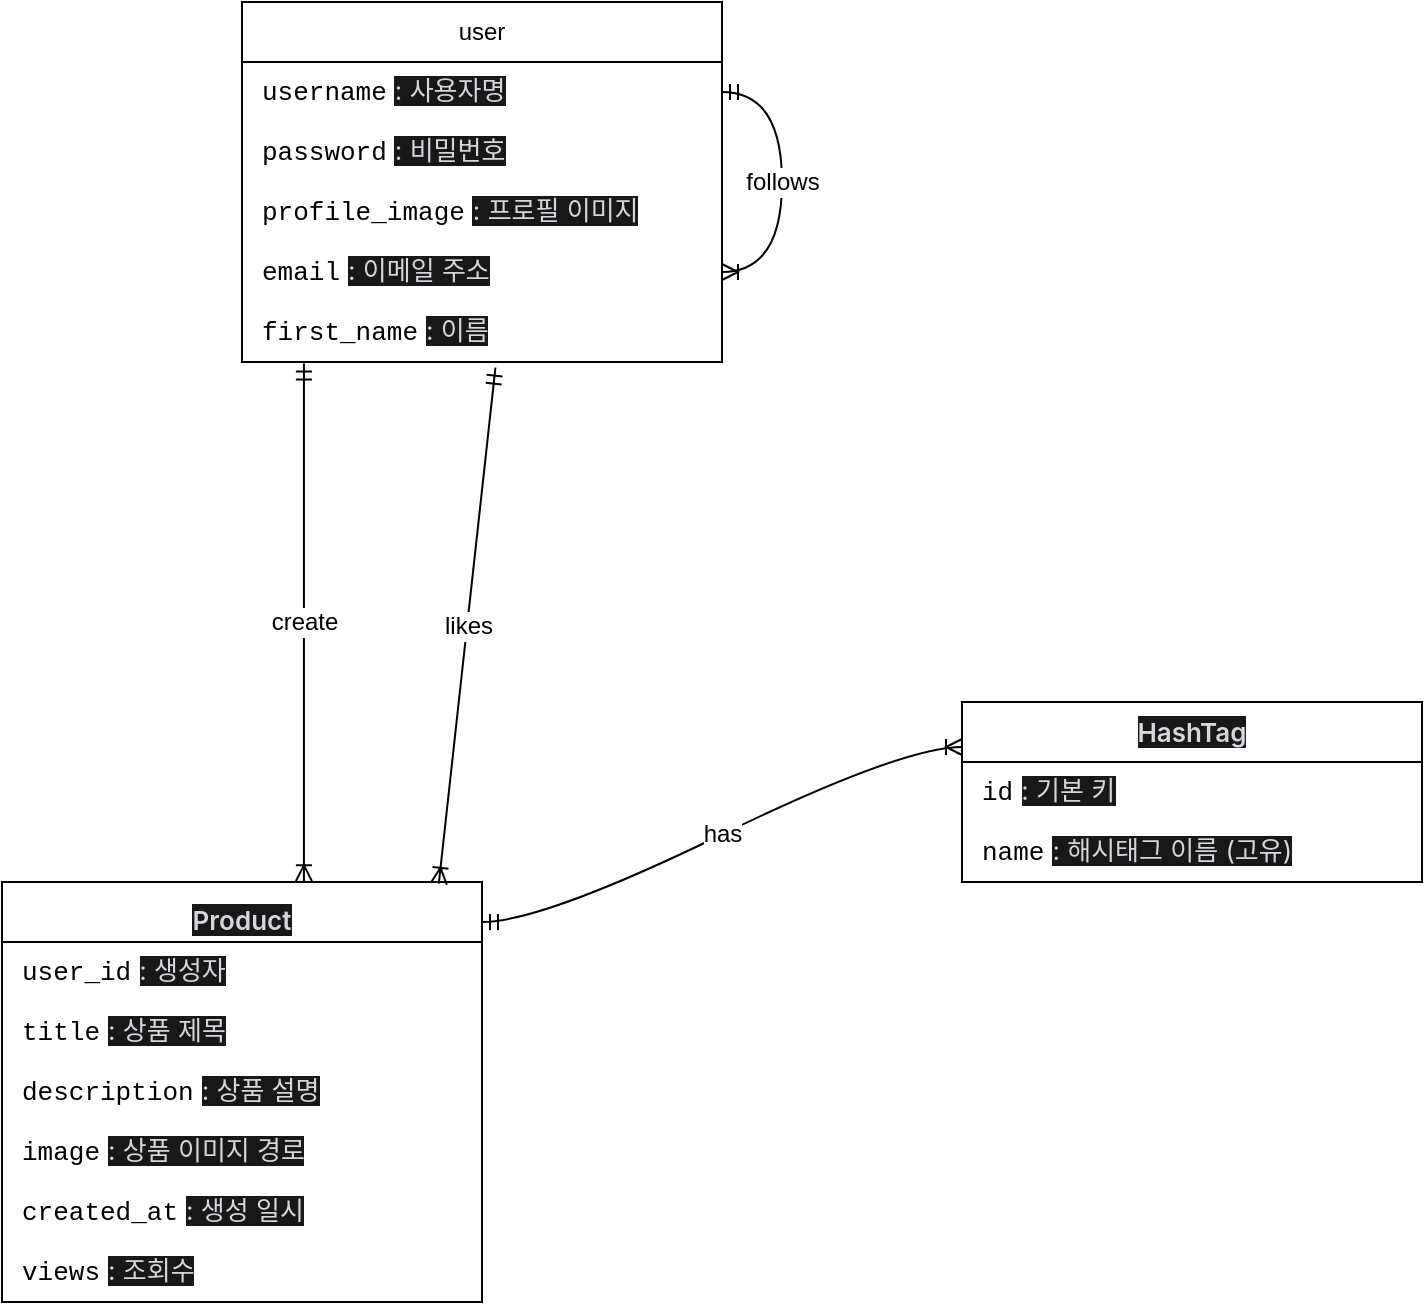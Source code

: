 <mxfile version="25.0.3">
  <diagram name="페이지-1" id="5iZCqzwtPhLVUHu9DLhD">
    <mxGraphModel dx="1509" dy="1974" grid="1" gridSize="10" guides="1" tooltips="1" connect="1" arrows="1" fold="1" page="1" pageScale="1" pageWidth="827" pageHeight="1169" math="0" shadow="0">
      <root>
        <mxCell id="0" />
        <mxCell id="1" parent="0" />
        <mxCell id="1zdpLOT8409TKX1W4BJJ-4" value="user" style="swimlane;fontStyle=0;childLayout=stackLayout;horizontal=1;startSize=30;horizontalStack=0;resizeParent=1;resizeParentMax=0;resizeLast=0;collapsible=1;marginBottom=0;whiteSpace=wrap;html=1;" vertex="1" parent="1">
          <mxGeometry x="200" y="-30" width="240" height="180" as="geometry" />
        </mxCell>
        <mxCell id="1zdpLOT8409TKX1W4BJJ-5" value="&lt;span style=&quot;font-size: 13px; background-color: var(--vscode-textCodeBlock-background); border-radius: 4px; padding: 1px 4px; word-break: break-word; font-family: Menlo, Monaco, &amp;quot;Courier New&amp;quot;, monospace; cursor: pointer; color: var(--vscode-textLink-foreground);&quot; class=&quot;markdown-inline-code&quot;&gt;username&lt;/span&gt;&lt;span style=&quot;color: rgb(214, 214, 221); font-family: -apple-system, &amp;quot;system-ui&amp;quot;, &amp;quot;Nanum Gothic&amp;quot;, &amp;quot;Apple SD Gothic Neo&amp;quot;, AppleGothic, sans-serif; font-size: 13px; background-color: rgb(24, 24, 24);&quot;&gt;: 사용자명&lt;/span&gt;" style="text;strokeColor=none;fillColor=none;align=left;verticalAlign=middle;spacingLeft=4;spacingRight=4;overflow=hidden;points=[[0,0.5],[1,0.5]];portConstraint=eastwest;rotatable=0;whiteSpace=wrap;html=1;" vertex="1" parent="1zdpLOT8409TKX1W4BJJ-4">
          <mxGeometry y="30" width="240" height="30" as="geometry" />
        </mxCell>
        <mxCell id="1zdpLOT8409TKX1W4BJJ-6" value="&lt;meta charset=&quot;utf-8&quot;&gt;&lt;span style=&quot;font-size: 13px; font-style: normal; font-variant-ligatures: normal; font-variant-caps: normal; font-weight: 400; letter-spacing: normal; orphans: 2; text-align: left; text-indent: 0px; text-transform: none; widows: 2; word-spacing: 0px; -webkit-text-stroke-width: 0px; white-space: normal; text-decoration-thickness: initial; text-decoration-style: initial; text-decoration-color: initial; background-color: var(--vscode-textCodeBlock-background); border-radius: 4px; padding: 1px 4px; word-break: break-word; font-family: Menlo, Monaco, &amp;quot;Courier New&amp;quot;, monospace; cursor: pointer; color: var(--vscode-textLink-foreground);&quot; class=&quot;markdown-inline-code&quot;&gt;&lt;span&gt;password&lt;/span&gt;&lt;/span&gt;&lt;span style=&quot;color: rgb(214, 214, 221); font-family: -apple-system, &amp;quot;system-ui&amp;quot;, &amp;quot;Nanum Gothic&amp;quot;, &amp;quot;Apple SD Gothic Neo&amp;quot;, AppleGothic, sans-serif; font-size: 13px; font-style: normal; font-variant-ligatures: normal; font-variant-caps: normal; font-weight: 400; letter-spacing: normal; orphans: 2; text-align: left; text-indent: 0px; text-transform: none; widows: 2; word-spacing: 0px; -webkit-text-stroke-width: 0px; white-space: normal; background-color: rgb(24, 24, 24); text-decoration-thickness: initial; text-decoration-style: initial; text-decoration-color: initial;&quot;&gt;: 비밀번호&lt;/span&gt;" style="text;strokeColor=none;fillColor=none;align=left;verticalAlign=middle;spacingLeft=4;spacingRight=4;overflow=hidden;points=[[0,0.5],[1,0.5]];portConstraint=eastwest;rotatable=0;whiteSpace=wrap;html=1;" vertex="1" parent="1zdpLOT8409TKX1W4BJJ-4">
          <mxGeometry y="60" width="240" height="30" as="geometry" />
        </mxCell>
        <mxCell id="1zdpLOT8409TKX1W4BJJ-7" value="&lt;meta charset=&quot;utf-8&quot;&gt;&lt;span style=&quot;font-size: 13px; font-style: normal; font-variant-ligatures: normal; font-variant-caps: normal; font-weight: 400; letter-spacing: normal; orphans: 2; text-align: left; text-indent: 0px; text-transform: none; widows: 2; word-spacing: 0px; -webkit-text-stroke-width: 0px; white-space: normal; text-decoration-thickness: initial; text-decoration-style: initial; text-decoration-color: initial; background-color: var(--vscode-textCodeBlock-background); border-radius: 4px; padding: 1px 4px; word-break: break-word; font-family: Menlo, Monaco, &amp;quot;Courier New&amp;quot;, monospace; cursor: pointer; color: var(--vscode-textLink-foreground);&quot; class=&quot;markdown-inline-code&quot;&gt;&lt;span&gt;profile_image&lt;/span&gt;&lt;/span&gt;&lt;span style=&quot;color: rgb(214, 214, 221); font-family: -apple-system, &amp;quot;system-ui&amp;quot;, &amp;quot;Nanum Gothic&amp;quot;, &amp;quot;Apple SD Gothic Neo&amp;quot;, AppleGothic, sans-serif; font-size: 13px; font-style: normal; font-variant-ligatures: normal; font-variant-caps: normal; font-weight: 400; letter-spacing: normal; orphans: 2; text-align: left; text-indent: 0px; text-transform: none; widows: 2; word-spacing: 0px; -webkit-text-stroke-width: 0px; white-space: normal; background-color: rgb(24, 24, 24); text-decoration-thickness: initial; text-decoration-style: initial; text-decoration-color: initial;&quot;&gt;: 프로필 이미지&lt;/span&gt;" style="text;strokeColor=none;fillColor=none;align=left;verticalAlign=middle;spacingLeft=4;spacingRight=4;overflow=hidden;points=[[0,0.5],[1,0.5]];portConstraint=eastwest;rotatable=0;whiteSpace=wrap;html=1;" vertex="1" parent="1zdpLOT8409TKX1W4BJJ-4">
          <mxGeometry y="90" width="240" height="30" as="geometry" />
        </mxCell>
        <mxCell id="1zdpLOT8409TKX1W4BJJ-24" value="&lt;span style=&quot;font-size: 13px; background-color: var(--vscode-textCodeBlock-background); border-radius: 4px; padding: 1px 4px; word-break: break-word; font-family: Menlo, Monaco, &amp;quot;Courier New&amp;quot;, monospace; cursor: pointer; color: var(--vscode-textLink-foreground);&quot; class=&quot;markdown-inline-code&quot;&gt;email&lt;/span&gt;&lt;span style=&quot;color: rgb(214, 214, 221); font-family: -apple-system, &amp;quot;system-ui&amp;quot;, &amp;quot;Nanum Gothic&amp;quot;, &amp;quot;Apple SD Gothic Neo&amp;quot;, AppleGothic, sans-serif; font-size: 13px; background-color: rgb(24, 24, 24);&quot;&gt;: 이메일 주소&lt;/span&gt;" style="text;strokeColor=none;fillColor=none;align=left;verticalAlign=middle;spacingLeft=4;spacingRight=4;overflow=hidden;points=[[0,0.5],[1,0.5]];portConstraint=eastwest;rotatable=0;whiteSpace=wrap;html=1;" vertex="1" parent="1zdpLOT8409TKX1W4BJJ-4">
          <mxGeometry y="120" width="240" height="30" as="geometry" />
        </mxCell>
        <mxCell id="1zdpLOT8409TKX1W4BJJ-25" value="&lt;meta charset=&quot;utf-8&quot;&gt;&lt;span style=&quot;font-size: 13px; font-style: normal; font-variant-ligatures: normal; font-variant-caps: normal; font-weight: 400; letter-spacing: normal; orphans: 2; text-align: left; text-indent: 0px; text-transform: none; widows: 2; word-spacing: 0px; -webkit-text-stroke-width: 0px; white-space: normal; text-decoration-thickness: initial; text-decoration-style: initial; text-decoration-color: initial; background-color: var(--vscode-textCodeBlock-background); border-radius: 4px; padding: 1px 4px; word-break: break-word; font-family: Menlo, Monaco, &amp;quot;Courier New&amp;quot;, monospace; cursor: pointer; color: var(--vscode-textLink-foreground);&quot; class=&quot;markdown-inline-code&quot;&gt;&lt;span&gt;first_name&lt;/span&gt;&lt;/span&gt;&lt;span style=&quot;color: rgb(214, 214, 221); font-family: -apple-system, &amp;quot;system-ui&amp;quot;, &amp;quot;Nanum Gothic&amp;quot;, &amp;quot;Apple SD Gothic Neo&amp;quot;, AppleGothic, sans-serif; font-size: 13px; font-style: normal; font-variant-ligatures: normal; font-variant-caps: normal; font-weight: 400; letter-spacing: normal; orphans: 2; text-align: left; text-indent: 0px; text-transform: none; widows: 2; word-spacing: 0px; -webkit-text-stroke-width: 0px; white-space: normal; background-color: rgb(24, 24, 24); text-decoration-thickness: initial; text-decoration-style: initial; text-decoration-color: initial;&quot;&gt;: 이름&lt;/span&gt;" style="text;strokeColor=none;fillColor=none;align=left;verticalAlign=middle;spacingLeft=4;spacingRight=4;overflow=hidden;points=[[0,0.5],[1,0.5]];portConstraint=eastwest;rotatable=0;whiteSpace=wrap;html=1;" vertex="1" parent="1zdpLOT8409TKX1W4BJJ-4">
          <mxGeometry y="150" width="240" height="30" as="geometry" />
        </mxCell>
        <mxCell id="1zdpLOT8409TKX1W4BJJ-37" value="follows" style="edgeStyle=entityRelationEdgeStyle;fontSize=12;html=1;endArrow=ERoneToMany;startArrow=ERmandOne;rounded=0;curved=1;exitX=1;exitY=0.5;exitDx=0;exitDy=0;entryX=1;entryY=0.5;entryDx=0;entryDy=0;" edge="1" parent="1zdpLOT8409TKX1W4BJJ-4" source="1zdpLOT8409TKX1W4BJJ-5" target="1zdpLOT8409TKX1W4BJJ-24">
          <mxGeometry width="100" height="100" relative="1" as="geometry">
            <mxPoint x="200" y="280" as="sourcePoint" />
            <mxPoint x="300" y="180" as="targetPoint" />
            <Array as="points">
              <mxPoint x="310" y="40" />
            </Array>
          </mxGeometry>
        </mxCell>
        <mxCell id="1zdpLOT8409TKX1W4BJJ-8" value="&lt;span style=&quot;color: rgb(214, 214, 221); font-family: -apple-system, &amp;quot;system-ui&amp;quot;, &amp;quot;Nanum Gothic&amp;quot;, &amp;quot;Apple SD Gothic Neo&amp;quot;, AppleGothic, sans-serif; font-size: 13px; font-weight: 600; text-align: left; background-color: rgb(24, 24, 24);&quot;&gt;Product&lt;/span&gt;" style="swimlane;fontStyle=0;childLayout=stackLayout;horizontal=1;startSize=30;horizontalStack=0;resizeParent=1;resizeParentMax=0;resizeLast=0;collapsible=1;marginBottom=0;whiteSpace=wrap;html=1;verticalAlign=bottom;" vertex="1" parent="1">
          <mxGeometry x="80" y="410" width="240" height="210" as="geometry" />
        </mxCell>
        <mxCell id="1zdpLOT8409TKX1W4BJJ-10" value="&lt;span style=&quot;color: inherit; font-size: 13px; font-style: normal; font-variant-ligatures: normal; font-variant-caps: normal; font-weight: 400; letter-spacing: normal; orphans: 2; text-align: left; text-indent: 0px; text-transform: none; widows: 2; word-spacing: 0px; -webkit-text-stroke-width: 0px; white-space: normal; text-decoration-thickness: initial; text-decoration-style: initial; text-decoration-color: initial; background-color: var(--vscode-textCodeBlock-background); border-radius: 4px; padding: 1px 4px; word-break: break-word; font-family: Menlo, Monaco, &amp;quot;Courier New&amp;quot;, monospace; cursor: default;&quot; class=&quot;markdown-inline-code&quot;&gt;&lt;span&gt;user_id&lt;/span&gt;&lt;/span&gt;&lt;span style=&quot;color: rgb(214, 214, 221); font-family: -apple-system, &amp;quot;system-ui&amp;quot;, &amp;quot;Nanum Gothic&amp;quot;, &amp;quot;Apple SD Gothic Neo&amp;quot;, AppleGothic, sans-serif; font-size: 13px; font-style: normal; font-variant-ligatures: normal; font-variant-caps: normal; font-weight: 400; letter-spacing: normal; orphans: 2; text-align: left; text-indent: 0px; text-transform: none; widows: 2; word-spacing: 0px; -webkit-text-stroke-width: 0px; white-space: normal; background-color: rgb(24, 24, 24); text-decoration-thickness: initial; text-decoration-style: initial; text-decoration-color: initial;&quot;&gt;: 생성자&lt;/span&gt;" style="text;strokeColor=none;fillColor=none;align=left;verticalAlign=middle;spacingLeft=4;spacingRight=4;overflow=hidden;points=[[0,0.5],[1,0.5]];portConstraint=eastwest;rotatable=0;whiteSpace=wrap;html=1;" vertex="1" parent="1zdpLOT8409TKX1W4BJJ-8">
          <mxGeometry y="30" width="240" height="30" as="geometry" />
        </mxCell>
        <mxCell id="1zdpLOT8409TKX1W4BJJ-11" value="&lt;meta charset=&quot;utf-8&quot;&gt;&lt;span style=&quot;font-size: 13px; font-style: normal; font-variant-ligatures: normal; font-variant-caps: normal; font-weight: 400; letter-spacing: normal; orphans: 2; text-align: left; text-indent: 0px; text-transform: none; widows: 2; word-spacing: 0px; -webkit-text-stroke-width: 0px; white-space: normal; text-decoration-thickness: initial; text-decoration-style: initial; text-decoration-color: initial; background-color: var(--vscode-textCodeBlock-background); border-radius: 4px; padding: 1px 4px; word-break: break-word; font-family: Menlo, Monaco, &amp;quot;Courier New&amp;quot;, monospace; cursor: pointer; color: var(--vscode-textLink-foreground);&quot; class=&quot;markdown-inline-code&quot;&gt;&lt;span&gt;title&lt;/span&gt;&lt;/span&gt;&lt;span style=&quot;color: rgb(214, 214, 221); font-family: -apple-system, &amp;quot;system-ui&amp;quot;, &amp;quot;Nanum Gothic&amp;quot;, &amp;quot;Apple SD Gothic Neo&amp;quot;, AppleGothic, sans-serif; font-size: 13px; font-style: normal; font-variant-ligatures: normal; font-variant-caps: normal; font-weight: 400; letter-spacing: normal; orphans: 2; text-align: left; text-indent: 0px; text-transform: none; widows: 2; word-spacing: 0px; -webkit-text-stroke-width: 0px; white-space: normal; background-color: rgb(24, 24, 24); text-decoration-thickness: initial; text-decoration-style: initial; text-decoration-color: initial;&quot;&gt;: 상품 제목&lt;/span&gt;" style="text;strokeColor=none;fillColor=none;align=left;verticalAlign=middle;spacingLeft=4;spacingRight=4;overflow=hidden;points=[[0,0.5],[1,0.5]];portConstraint=eastwest;rotatable=0;whiteSpace=wrap;html=1;" vertex="1" parent="1zdpLOT8409TKX1W4BJJ-8">
          <mxGeometry y="60" width="240" height="30" as="geometry" />
        </mxCell>
        <mxCell id="1zdpLOT8409TKX1W4BJJ-22" value="&lt;meta charset=&quot;utf-8&quot;&gt;&lt;span style=&quot;font-size: 13px; font-style: normal; font-variant-ligatures: normal; font-variant-caps: normal; font-weight: 400; letter-spacing: normal; orphans: 2; text-align: left; text-indent: 0px; text-transform: none; widows: 2; word-spacing: 0px; -webkit-text-stroke-width: 0px; white-space: normal; text-decoration-thickness: initial; text-decoration-style: initial; text-decoration-color: initial; background-color: var(--vscode-textCodeBlock-background); border-radius: 4px; padding: 1px 4px; word-break: break-word; font-family: Menlo, Monaco, &amp;quot;Courier New&amp;quot;, monospace; cursor: pointer; color: var(--vscode-textLink-foreground);&quot; class=&quot;markdown-inline-code&quot;&gt;&lt;span&gt;description&lt;/span&gt;&lt;/span&gt;&lt;span style=&quot;color: rgb(214, 214, 221); font-family: -apple-system, &amp;quot;system-ui&amp;quot;, &amp;quot;Nanum Gothic&amp;quot;, &amp;quot;Apple SD Gothic Neo&amp;quot;, AppleGothic, sans-serif; font-size: 13px; font-style: normal; font-variant-ligatures: normal; font-variant-caps: normal; font-weight: 400; letter-spacing: normal; orphans: 2; text-align: left; text-indent: 0px; text-transform: none; widows: 2; word-spacing: 0px; -webkit-text-stroke-width: 0px; white-space: normal; background-color: rgb(24, 24, 24); text-decoration-thickness: initial; text-decoration-style: initial; text-decoration-color: initial;&quot;&gt;: 상품 설명&lt;/span&gt;" style="text;strokeColor=none;fillColor=none;align=left;verticalAlign=middle;spacingLeft=4;spacingRight=4;overflow=hidden;points=[[0,0.5],[1,0.5]];portConstraint=eastwest;rotatable=0;whiteSpace=wrap;html=1;" vertex="1" parent="1zdpLOT8409TKX1W4BJJ-8">
          <mxGeometry y="90" width="240" height="30" as="geometry" />
        </mxCell>
        <mxCell id="1zdpLOT8409TKX1W4BJJ-23" value="&lt;meta charset=&quot;utf-8&quot;&gt;&lt;span style=&quot;font-size: 13px; font-style: normal; font-variant-ligatures: normal; font-variant-caps: normal; font-weight: 400; letter-spacing: normal; orphans: 2; text-align: left; text-indent: 0px; text-transform: none; widows: 2; word-spacing: 0px; -webkit-text-stroke-width: 0px; white-space: normal; text-decoration-thickness: initial; text-decoration-style: initial; text-decoration-color: initial; background-color: var(--vscode-textCodeBlock-background); border-radius: 4px; padding: 1px 4px; word-break: break-word; font-family: Menlo, Monaco, &amp;quot;Courier New&amp;quot;, monospace; cursor: pointer; color: var(--vscode-textLink-foreground);&quot; class=&quot;markdown-inline-code&quot;&gt;&lt;span&gt;image&lt;/span&gt;&lt;/span&gt;&lt;span style=&quot;color: rgb(214, 214, 221); font-family: -apple-system, &amp;quot;system-ui&amp;quot;, &amp;quot;Nanum Gothic&amp;quot;, &amp;quot;Apple SD Gothic Neo&amp;quot;, AppleGothic, sans-serif; font-size: 13px; font-style: normal; font-variant-ligatures: normal; font-variant-caps: normal; font-weight: 400; letter-spacing: normal; orphans: 2; text-align: left; text-indent: 0px; text-transform: none; widows: 2; word-spacing: 0px; -webkit-text-stroke-width: 0px; white-space: normal; background-color: rgb(24, 24, 24); text-decoration-thickness: initial; text-decoration-style: initial; text-decoration-color: initial;&quot;&gt;: 상품 이미지 경로&lt;/span&gt;" style="text;strokeColor=none;fillColor=none;align=left;verticalAlign=middle;spacingLeft=4;spacingRight=4;overflow=hidden;points=[[0,0.5],[1,0.5]];portConstraint=eastwest;rotatable=0;whiteSpace=wrap;html=1;" vertex="1" parent="1zdpLOT8409TKX1W4BJJ-8">
          <mxGeometry y="120" width="240" height="30" as="geometry" />
        </mxCell>
        <mxCell id="1zdpLOT8409TKX1W4BJJ-26" value="&lt;meta charset=&quot;utf-8&quot;&gt;&lt;span style=&quot;font-size: 13px; font-style: normal; font-variant-ligatures: normal; font-variant-caps: normal; font-weight: 400; letter-spacing: normal; orphans: 2; text-align: left; text-indent: 0px; text-transform: none; widows: 2; word-spacing: 0px; -webkit-text-stroke-width: 0px; white-space: normal; text-decoration-thickness: initial; text-decoration-style: initial; text-decoration-color: initial; background-color: var(--vscode-textCodeBlock-background); border-radius: 4px; padding: 1px 4px; word-break: break-word; font-family: Menlo, Monaco, &amp;quot;Courier New&amp;quot;, monospace; cursor: pointer; color: var(--vscode-textLink-foreground);&quot; class=&quot;markdown-inline-code&quot;&gt;&lt;span&gt;created_at&lt;/span&gt;&lt;/span&gt;&lt;span style=&quot;color: rgb(214, 214, 221); font-family: -apple-system, &amp;quot;system-ui&amp;quot;, &amp;quot;Nanum Gothic&amp;quot;, &amp;quot;Apple SD Gothic Neo&amp;quot;, AppleGothic, sans-serif; font-size: 13px; font-style: normal; font-variant-ligatures: normal; font-variant-caps: normal; font-weight: 400; letter-spacing: normal; orphans: 2; text-align: left; text-indent: 0px; text-transform: none; widows: 2; word-spacing: 0px; -webkit-text-stroke-width: 0px; white-space: normal; background-color: rgb(24, 24, 24); text-decoration-thickness: initial; text-decoration-style: initial; text-decoration-color: initial;&quot;&gt;: 생성 일시&lt;/span&gt;" style="text;strokeColor=none;fillColor=none;align=left;verticalAlign=middle;spacingLeft=4;spacingRight=4;overflow=hidden;points=[[0,0.5],[1,0.5]];portConstraint=eastwest;rotatable=0;whiteSpace=wrap;html=1;" vertex="1" parent="1zdpLOT8409TKX1W4BJJ-8">
          <mxGeometry y="150" width="240" height="30" as="geometry" />
        </mxCell>
        <mxCell id="1zdpLOT8409TKX1W4BJJ-27" value="&lt;meta charset=&quot;utf-8&quot;&gt;&lt;span style=&quot;font-size: 13px; font-style: normal; font-variant-ligatures: normal; font-variant-caps: normal; font-weight: 400; letter-spacing: normal; orphans: 2; text-align: left; text-indent: 0px; text-transform: none; widows: 2; word-spacing: 0px; -webkit-text-stroke-width: 0px; white-space: normal; text-decoration-thickness: initial; text-decoration-style: initial; text-decoration-color: initial; background-color: var(--vscode-textCodeBlock-background); border-radius: 4px; padding: 1px 4px; word-break: break-word; font-family: Menlo, Monaco, &amp;quot;Courier New&amp;quot;, monospace; cursor: pointer; color: var(--vscode-textLink-foreground);&quot; class=&quot;markdown-inline-code&quot;&gt;&lt;span&gt;views&lt;/span&gt;&lt;/span&gt;&lt;span style=&quot;color: rgb(214, 214, 221); font-family: -apple-system, &amp;quot;system-ui&amp;quot;, &amp;quot;Nanum Gothic&amp;quot;, &amp;quot;Apple SD Gothic Neo&amp;quot;, AppleGothic, sans-serif; font-size: 13px; font-style: normal; font-variant-ligatures: normal; font-variant-caps: normal; font-weight: 400; letter-spacing: normal; orphans: 2; text-align: left; text-indent: 0px; text-transform: none; widows: 2; word-spacing: 0px; -webkit-text-stroke-width: 0px; white-space: normal; background-color: rgb(24, 24, 24); text-decoration-thickness: initial; text-decoration-style: initial; text-decoration-color: initial;&quot;&gt;: 조회수&lt;/span&gt;" style="text;strokeColor=none;fillColor=none;align=left;verticalAlign=middle;spacingLeft=4;spacingRight=4;overflow=hidden;points=[[0,0.5],[1,0.5]];portConstraint=eastwest;rotatable=0;whiteSpace=wrap;html=1;" vertex="1" parent="1zdpLOT8409TKX1W4BJJ-8">
          <mxGeometry y="180" width="240" height="30" as="geometry" />
        </mxCell>
        <mxCell id="1zdpLOT8409TKX1W4BJJ-12" value="&lt;span style=&quot;color: rgb(214, 214, 221); font-family: -apple-system, &amp;quot;system-ui&amp;quot;, &amp;quot;Nanum Gothic&amp;quot;, &amp;quot;Apple SD Gothic Neo&amp;quot;, AppleGothic, sans-serif; font-size: 13px; font-weight: 600; text-align: left; background-color: rgb(24, 24, 24);&quot;&gt;HashTag&lt;/span&gt;" style="swimlane;fontStyle=0;childLayout=stackLayout;horizontal=1;startSize=30;horizontalStack=0;resizeParent=1;resizeParentMax=0;resizeLast=0;collapsible=1;marginBottom=0;whiteSpace=wrap;html=1;" vertex="1" parent="1">
          <mxGeometry x="560" y="320" width="230" height="90" as="geometry" />
        </mxCell>
        <mxCell id="1zdpLOT8409TKX1W4BJJ-13" value="&lt;meta charset=&quot;utf-8&quot;&gt;&lt;span style=&quot;color: inherit; font-size: 13px; font-style: normal; font-variant-ligatures: normal; font-variant-caps: normal; font-weight: 400; letter-spacing: normal; orphans: 2; text-align: left; text-indent: 0px; text-transform: none; widows: 2; word-spacing: 0px; -webkit-text-stroke-width: 0px; white-space: normal; text-decoration-thickness: initial; text-decoration-style: initial; text-decoration-color: initial; background-color: var(--vscode-textCodeBlock-background); border-radius: 4px; padding: 1px 4px; word-break: break-word; font-family: Menlo, Monaco, &amp;quot;Courier New&amp;quot;, monospace; cursor: default;&quot; class=&quot;markdown-inline-code&quot;&gt;&lt;span&gt;id&lt;/span&gt;&lt;/span&gt;&lt;span style=&quot;color: rgb(214, 214, 221); font-family: -apple-system, &amp;quot;system-ui&amp;quot;, &amp;quot;Nanum Gothic&amp;quot;, &amp;quot;Apple SD Gothic Neo&amp;quot;, AppleGothic, sans-serif; font-size: 13px; font-style: normal; font-variant-ligatures: normal; font-variant-caps: normal; font-weight: 400; letter-spacing: normal; orphans: 2; text-align: left; text-indent: 0px; text-transform: none; widows: 2; word-spacing: 0px; -webkit-text-stroke-width: 0px; white-space: normal; background-color: rgb(24, 24, 24); text-decoration-thickness: initial; text-decoration-style: initial; text-decoration-color: initial;&quot;&gt;: 기본 키&lt;/span&gt;" style="text;strokeColor=none;fillColor=none;align=left;verticalAlign=middle;spacingLeft=4;spacingRight=4;overflow=hidden;points=[[0,0.5],[1,0.5]];portConstraint=eastwest;rotatable=0;whiteSpace=wrap;html=1;" vertex="1" parent="1zdpLOT8409TKX1W4BJJ-12">
          <mxGeometry y="30" width="230" height="30" as="geometry" />
        </mxCell>
        <mxCell id="1zdpLOT8409TKX1W4BJJ-14" value="&lt;span style=&quot;font-size: 13px; background-color: var(--vscode-textCodeBlock-background); border-radius: 4px; padding: 1px 4px; word-break: break-word; font-family: Menlo, Monaco, &amp;quot;Courier New&amp;quot;, monospace; cursor: pointer; color: var(--vscode-textLink-foreground);&quot; class=&quot;markdown-inline-code&quot;&gt;name&lt;/span&gt;&lt;span style=&quot;color: rgb(214, 214, 221); font-family: -apple-system, &amp;quot;system-ui&amp;quot;, &amp;quot;Nanum Gothic&amp;quot;, &amp;quot;Apple SD Gothic Neo&amp;quot;, AppleGothic, sans-serif; font-size: 13px; background-color: rgb(24, 24, 24);&quot;&gt;: 해시태그 이름 (고유)&lt;/span&gt;" style="text;strokeColor=none;fillColor=none;align=left;verticalAlign=middle;spacingLeft=4;spacingRight=4;overflow=hidden;points=[[0,0.5],[1,0.5]];portConstraint=eastwest;rotatable=0;whiteSpace=wrap;html=1;" vertex="1" parent="1zdpLOT8409TKX1W4BJJ-12">
          <mxGeometry y="60" width="230" height="30" as="geometry" />
        </mxCell>
        <mxCell id="1zdpLOT8409TKX1W4BJJ-36" value="has" style="edgeStyle=entityRelationEdgeStyle;fontSize=12;html=1;endArrow=ERoneToMany;startArrow=ERmandOne;rounded=0;curved=1;entryX=0;entryY=0.25;entryDx=0;entryDy=0;" edge="1" parent="1" target="1zdpLOT8409TKX1W4BJJ-12">
          <mxGeometry width="100" height="100" relative="1" as="geometry">
            <mxPoint x="320" y="430" as="sourcePoint" />
            <mxPoint x="420" y="330" as="targetPoint" />
          </mxGeometry>
        </mxCell>
        <mxCell id="1zdpLOT8409TKX1W4BJJ-39" value="create" style="fontSize=12;html=1;endArrow=ERoneToMany;startArrow=ERmandOne;rounded=0;exitX=0.129;exitY=1.025;exitDx=0;exitDy=0;exitPerimeter=0;entryX=0.629;entryY=-0.002;entryDx=0;entryDy=0;entryPerimeter=0;" edge="1" parent="1" source="1zdpLOT8409TKX1W4BJJ-25" target="1zdpLOT8409TKX1W4BJJ-8">
          <mxGeometry width="100" height="100" relative="1" as="geometry">
            <mxPoint x="240" y="160" as="sourcePoint" />
            <mxPoint x="230" y="400" as="targetPoint" />
          </mxGeometry>
        </mxCell>
        <mxCell id="1zdpLOT8409TKX1W4BJJ-40" value="likes" style="fontSize=12;html=1;endArrow=ERoneToMany;startArrow=ERmandOne;rounded=0;entryX=0.91;entryY=0.004;entryDx=0;entryDy=0;entryPerimeter=0;exitX=0.528;exitY=1.095;exitDx=0;exitDy=0;exitPerimeter=0;" edge="1" parent="1" source="1zdpLOT8409TKX1W4BJJ-25" target="1zdpLOT8409TKX1W4BJJ-8">
          <mxGeometry width="100" height="100" relative="1" as="geometry">
            <mxPoint x="300" y="409" as="sourcePoint" />
            <mxPoint x="376" y="150" as="targetPoint" />
          </mxGeometry>
        </mxCell>
      </root>
    </mxGraphModel>
  </diagram>
</mxfile>
